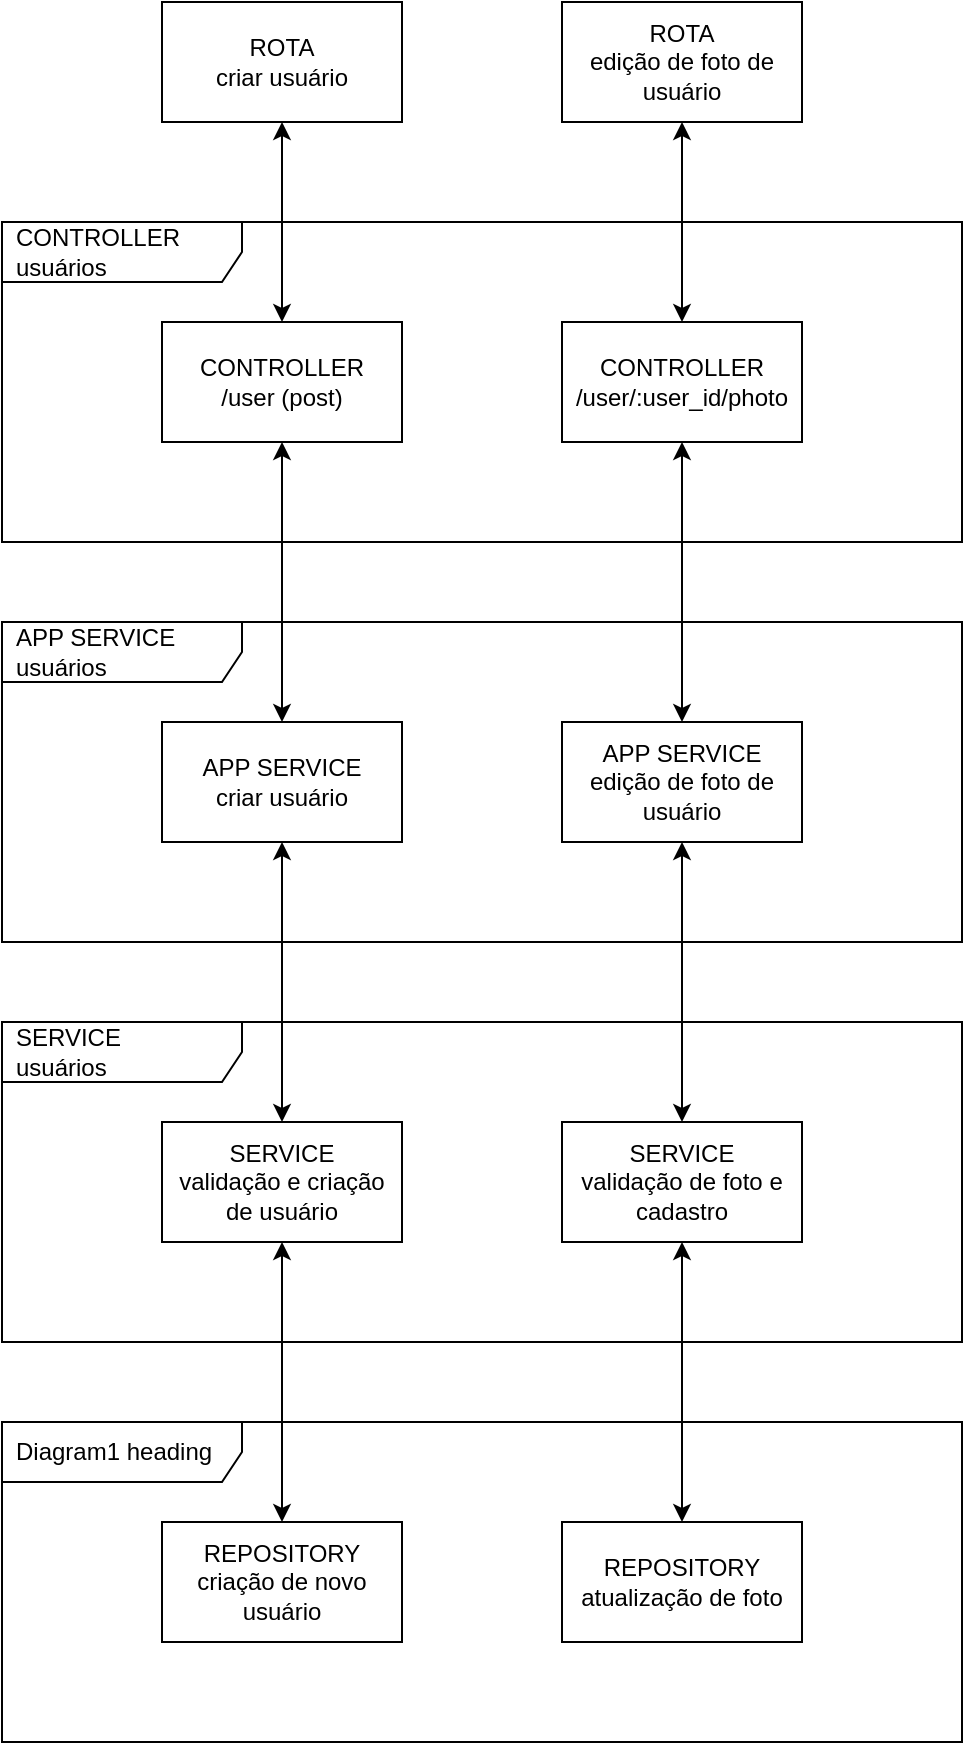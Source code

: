 <mxfile>
    <diagram id="FqCo8OQUnA_Z3CtQ2ext" name="Page-1">
        <mxGraphModel dx="787" dy="662" grid="1" gridSize="10" guides="1" tooltips="1" connect="1" arrows="1" fold="1" page="1" pageScale="1" pageWidth="850" pageHeight="1100" math="0" shadow="0">
            <root>
                <mxCell id="0"/>
                <mxCell id="1" parent="0"/>
                <mxCell id="23" style="edgeStyle=none;html=1;entryX=0.5;entryY=0;entryDx=0;entryDy=0;startArrow=classic;startFill=1;" edge="1" parent="1" source="2" target="3">
                    <mxGeometry relative="1" as="geometry"/>
                </mxCell>
                <mxCell id="2" value="ROTA&lt;br&gt;criar usuário" style="whiteSpace=wrap;html=1;" vertex="1" parent="1">
                    <mxGeometry x="280" y="10" width="120" height="60" as="geometry"/>
                </mxCell>
                <mxCell id="8" value="CONTROLLER usuários" style="shape=umlFrame;whiteSpace=wrap;html=1;width=120;height=30;boundedLbl=1;verticalAlign=middle;align=left;spacingLeft=5;" vertex="1" parent="1">
                    <mxGeometry x="200" y="120" width="480" height="160" as="geometry"/>
                </mxCell>
                <mxCell id="24" style="edgeStyle=none;html=1;startArrow=classic;startFill=1;" edge="1" parent="1" source="3" target="4">
                    <mxGeometry relative="1" as="geometry"/>
                </mxCell>
                <mxCell id="3" value="CONTROLLER&lt;br&gt;/user (post)" style="whiteSpace=wrap;html=1;" vertex="1" parent="1">
                    <mxGeometry x="280" y="170" width="120" height="60" as="geometry"/>
                </mxCell>
                <mxCell id="14" value="APP SERVICE&lt;br&gt;usuários" style="shape=umlFrame;whiteSpace=wrap;html=1;width=120;height=30;boundedLbl=1;verticalAlign=middle;align=left;spacingLeft=5;" vertex="1" parent="1">
                    <mxGeometry x="200" y="320" width="480" height="160" as="geometry"/>
                </mxCell>
                <mxCell id="25" style="edgeStyle=none;html=1;entryX=0.5;entryY=0;entryDx=0;entryDy=0;startArrow=classic;startFill=1;" edge="1" parent="1" source="4" target="6">
                    <mxGeometry relative="1" as="geometry"/>
                </mxCell>
                <mxCell id="4" value="APP SERVICE&lt;br&gt;criar usuário" style="whiteSpace=wrap;html=1;" vertex="1" parent="1">
                    <mxGeometry x="280" y="370" width="120" height="60" as="geometry"/>
                </mxCell>
                <mxCell id="18" value="SERVICE&lt;br&gt;usuários" style="shape=umlFrame;whiteSpace=wrap;html=1;width=120;height=30;boundedLbl=1;verticalAlign=middle;align=left;spacingLeft=5;" vertex="1" parent="1">
                    <mxGeometry x="200" y="520" width="480" height="160" as="geometry"/>
                </mxCell>
                <mxCell id="20" value="Diagram1 heading" style="shape=umlFrame;whiteSpace=wrap;html=1;width=120;height=30;boundedLbl=1;verticalAlign=middle;align=left;spacingLeft=5;" vertex="1" parent="1">
                    <mxGeometry x="200" y="720" width="480" height="160" as="geometry"/>
                </mxCell>
                <mxCell id="5" value="REPOSITORY&lt;br&gt;criação de novo usuário" style="whiteSpace=wrap;html=1;" vertex="1" parent="1">
                    <mxGeometry x="280" y="770" width="120" height="60" as="geometry"/>
                </mxCell>
                <mxCell id="26" style="edgeStyle=none;html=1;startArrow=classic;startFill=1;" edge="1" parent="1" source="6" target="5">
                    <mxGeometry relative="1" as="geometry"/>
                </mxCell>
                <mxCell id="6" value="SERVICE&lt;br&gt;validação e criação de usuário" style="whiteSpace=wrap;html=1;" vertex="1" parent="1">
                    <mxGeometry x="280" y="570" width="120" height="60" as="geometry"/>
                </mxCell>
                <mxCell id="27" style="edgeStyle=none;html=1;startArrow=classic;startFill=1;" edge="1" parent="1" source="9" target="11">
                    <mxGeometry relative="1" as="geometry"/>
                </mxCell>
                <mxCell id="9" value="ROTA&lt;br&gt;edição de foto de usuário" style="whiteSpace=wrap;html=1;" vertex="1" parent="1">
                    <mxGeometry x="480" y="10" width="120" height="60" as="geometry"/>
                </mxCell>
                <mxCell id="28" style="edgeStyle=none;html=1;entryX=0.5;entryY=0;entryDx=0;entryDy=0;startArrow=classic;startFill=1;" edge="1" parent="1" source="11" target="16">
                    <mxGeometry relative="1" as="geometry"/>
                </mxCell>
                <mxCell id="11" value="CONTROLLER&lt;br&gt;/user/:user_id/photo" style="whiteSpace=wrap;html=1;" vertex="1" parent="1">
                    <mxGeometry x="480" y="170" width="120" height="60" as="geometry"/>
                </mxCell>
                <mxCell id="29" style="edgeStyle=none;html=1;entryX=0.5;entryY=0;entryDx=0;entryDy=0;startArrow=classic;startFill=1;" edge="1" parent="1" source="16" target="19">
                    <mxGeometry relative="1" as="geometry"/>
                </mxCell>
                <mxCell id="16" value="APP SERVICE&lt;br&gt;edição de foto de usuário" style="whiteSpace=wrap;html=1;" vertex="1" parent="1">
                    <mxGeometry x="480" y="370" width="120" height="60" as="geometry"/>
                </mxCell>
                <mxCell id="30" style="edgeStyle=none;html=1;entryX=0.5;entryY=0;entryDx=0;entryDy=0;startArrow=classic;startFill=1;" edge="1" parent="1" source="19" target="21">
                    <mxGeometry relative="1" as="geometry"/>
                </mxCell>
                <mxCell id="19" value="SERVICE&lt;br&gt;validação de foto e cadastro" style="whiteSpace=wrap;html=1;" vertex="1" parent="1">
                    <mxGeometry x="480" y="570" width="120" height="60" as="geometry"/>
                </mxCell>
                <mxCell id="21" value="REPOSITORY&lt;br&gt;atualização de foto" style="whiteSpace=wrap;html=1;" vertex="1" parent="1">
                    <mxGeometry x="480" y="770" width="120" height="60" as="geometry"/>
                </mxCell>
            </root>
        </mxGraphModel>
    </diagram>
</mxfile>